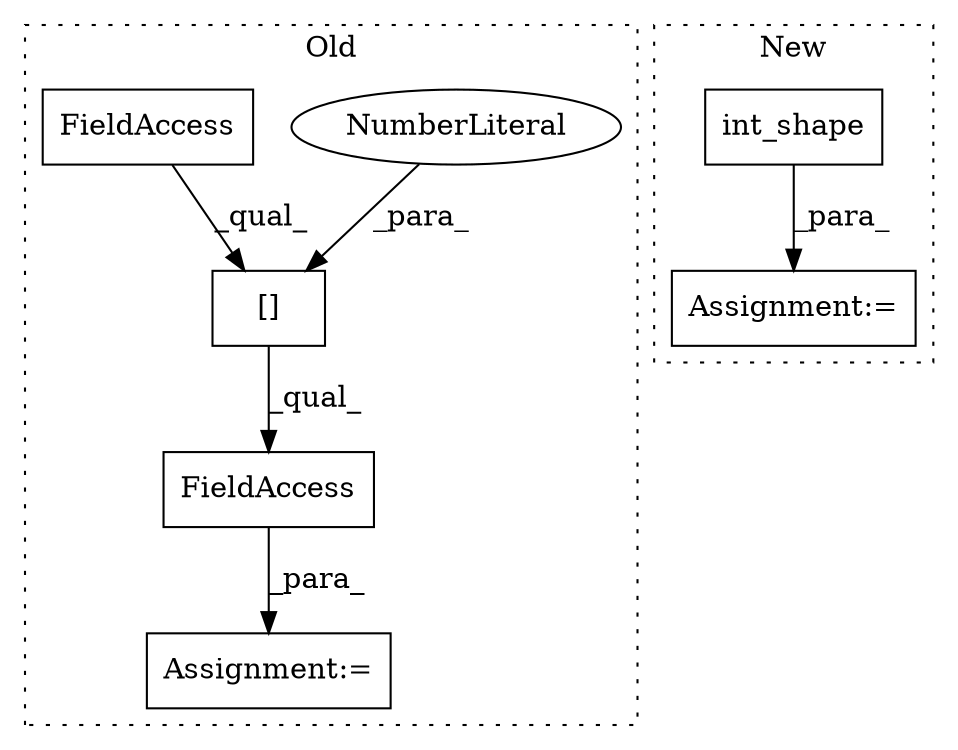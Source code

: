 digraph G {
subgraph cluster0 {
1 [label="[]" a="2" s="14835,14852" l="16,1" shape="box"];
4 [label="NumberLiteral" a="34" s="14851" l="1" shape="ellipse"];
5 [label="FieldAccess" a="22" s="14835" l="24" shape="box"];
6 [label="FieldAccess" a="22" s="14835" l="15" shape="box"];
7 [label="Assignment:=" a="7" s="14834" l="1" shape="box"];
label = "Old";
style="dotted";
}
subgraph cluster1 {
2 [label="int_shape" a="32" s="14834,14845" l="10,1" shape="box"];
3 [label="Assignment:=" a="7" s="14825" l="1" shape="box"];
label = "New";
style="dotted";
}
1 -> 5 [label="_qual_"];
2 -> 3 [label="_para_"];
4 -> 1 [label="_para_"];
5 -> 7 [label="_para_"];
6 -> 1 [label="_qual_"];
}